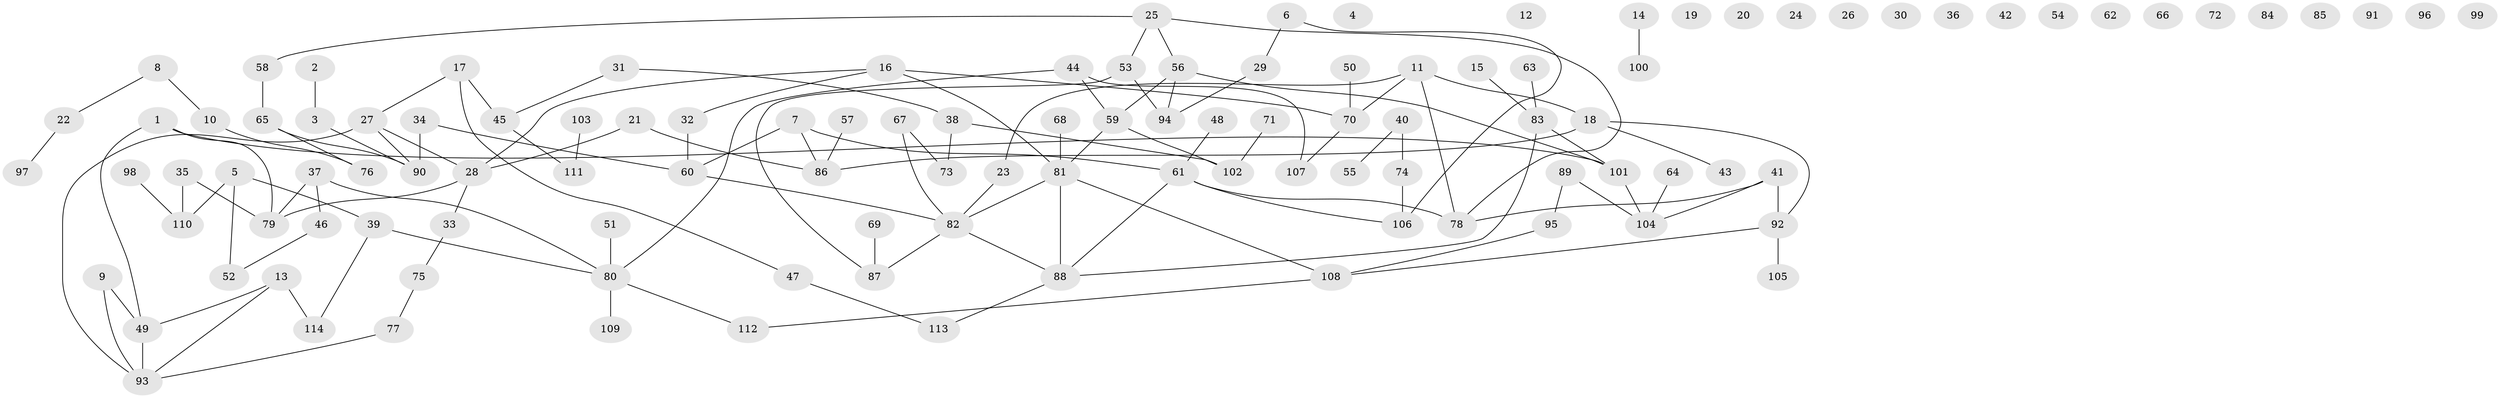 // Generated by graph-tools (version 1.1) at 2025/33/03/09/25 02:33:41]
// undirected, 114 vertices, 126 edges
graph export_dot {
graph [start="1"]
  node [color=gray90,style=filled];
  1;
  2;
  3;
  4;
  5;
  6;
  7;
  8;
  9;
  10;
  11;
  12;
  13;
  14;
  15;
  16;
  17;
  18;
  19;
  20;
  21;
  22;
  23;
  24;
  25;
  26;
  27;
  28;
  29;
  30;
  31;
  32;
  33;
  34;
  35;
  36;
  37;
  38;
  39;
  40;
  41;
  42;
  43;
  44;
  45;
  46;
  47;
  48;
  49;
  50;
  51;
  52;
  53;
  54;
  55;
  56;
  57;
  58;
  59;
  60;
  61;
  62;
  63;
  64;
  65;
  66;
  67;
  68;
  69;
  70;
  71;
  72;
  73;
  74;
  75;
  76;
  77;
  78;
  79;
  80;
  81;
  82;
  83;
  84;
  85;
  86;
  87;
  88;
  89;
  90;
  91;
  92;
  93;
  94;
  95;
  96;
  97;
  98;
  99;
  100;
  101;
  102;
  103;
  104;
  105;
  106;
  107;
  108;
  109;
  110;
  111;
  112;
  113;
  114;
  1 -- 49;
  1 -- 79;
  1 -- 101;
  2 -- 3;
  3 -- 90;
  5 -- 39;
  5 -- 52;
  5 -- 110;
  6 -- 29;
  6 -- 106;
  7 -- 60;
  7 -- 61;
  7 -- 86;
  8 -- 10;
  8 -- 22;
  9 -- 49;
  9 -- 93;
  10 -- 76;
  11 -- 18;
  11 -- 23;
  11 -- 70;
  11 -- 78;
  13 -- 49;
  13 -- 93;
  13 -- 114;
  14 -- 100;
  15 -- 83;
  16 -- 28;
  16 -- 32;
  16 -- 70;
  16 -- 81;
  17 -- 27;
  17 -- 45;
  17 -- 47;
  18 -- 43;
  18 -- 86;
  18 -- 92;
  21 -- 28;
  21 -- 86;
  22 -- 97;
  23 -- 82;
  25 -- 53;
  25 -- 56;
  25 -- 58;
  25 -- 78;
  27 -- 28;
  27 -- 90;
  27 -- 93;
  28 -- 33;
  28 -- 79;
  29 -- 94;
  31 -- 38;
  31 -- 45;
  32 -- 60;
  33 -- 75;
  34 -- 60;
  34 -- 90;
  35 -- 79;
  35 -- 110;
  37 -- 46;
  37 -- 79;
  37 -- 80;
  38 -- 73;
  38 -- 102;
  39 -- 80;
  39 -- 114;
  40 -- 55;
  40 -- 74;
  41 -- 78;
  41 -- 92;
  41 -- 104;
  44 -- 59;
  44 -- 80;
  44 -- 107;
  45 -- 111;
  46 -- 52;
  47 -- 113;
  48 -- 61;
  49 -- 93;
  50 -- 70;
  51 -- 80;
  53 -- 87;
  53 -- 94;
  56 -- 59;
  56 -- 94;
  56 -- 101;
  57 -- 86;
  58 -- 65;
  59 -- 81;
  59 -- 102;
  60 -- 82;
  61 -- 78;
  61 -- 88;
  61 -- 106;
  63 -- 83;
  64 -- 104;
  65 -- 76;
  65 -- 90;
  67 -- 73;
  67 -- 82;
  68 -- 81;
  69 -- 87;
  70 -- 107;
  71 -- 102;
  74 -- 106;
  75 -- 77;
  77 -- 93;
  80 -- 109;
  80 -- 112;
  81 -- 82;
  81 -- 88;
  81 -- 108;
  82 -- 87;
  82 -- 88;
  83 -- 88;
  83 -- 101;
  88 -- 113;
  89 -- 95;
  89 -- 104;
  92 -- 105;
  92 -- 108;
  95 -- 108;
  98 -- 110;
  101 -- 104;
  103 -- 111;
  108 -- 112;
}
